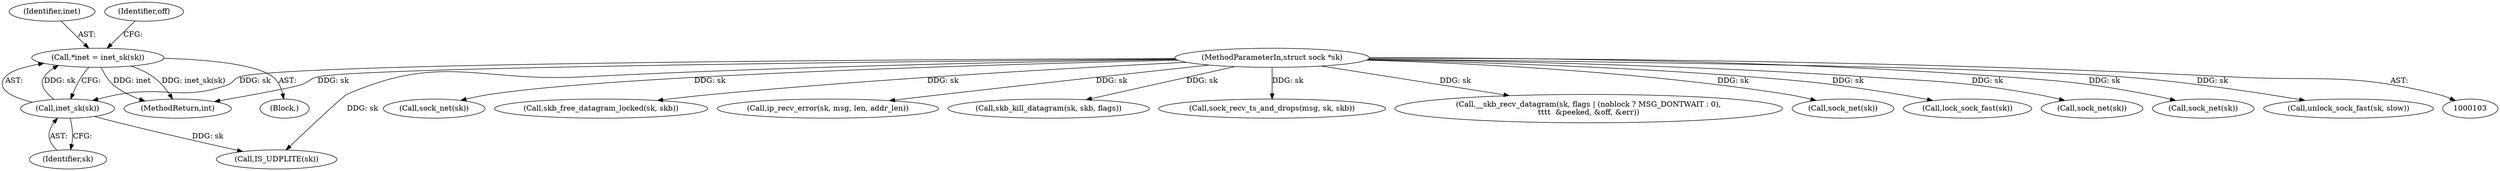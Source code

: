 digraph "0_linux_beb39db59d14990e401e235faf66a6b9b31240b0@pointer" {
"1000112" [label="(Call,*inet = inet_sk(sk))"];
"1000114" [label="(Call,inet_sk(sk))"];
"1000104" [label="(MethodParameterIn,struct sock *sk)"];
"1000344" [label="(Call,sock_net(sk))"];
"1000325" [label="(Call,skb_free_datagram_locked(sk, skb))"];
"1000114" [label="(Call,inet_sk(sk))"];
"1000136" [label="(Call,ip_recv_error(sk, msg, len, addr_len))"];
"1000338" [label="(Call,skb_kill_datagram(sk, skb, flags))"];
"1000113" [label="(Identifier,inet)"];
"1000260" [label="(Call,sock_recv_ts_and_drops(msg, sk, skb))"];
"1000104" [label="(MethodParameterIn,struct sock *sk)"];
"1000144" [label="(Call,__skb_recv_datagram(sk, flags | (noblock ? MSG_DONTWAIT : 0),\n\t\t\t\t  &peeked, &off, &err))"];
"1000115" [label="(Identifier,sk)"];
"1000247" [label="(Call,sock_net(sk))"];
"1000112" [label="(Call,*inet = inet_sk(sk))"];
"1000110" [label="(Block,)"];
"1000334" [label="(Call,lock_sock_fast(sk))"];
"1000256" [label="(Call,sock_net(sk))"];
"1000363" [label="(MethodReturn,int)"];
"1000349" [label="(Call,sock_net(sk))"];
"1000353" [label="(Call,unlock_sock_fast(sk, slow))"];
"1000122" [label="(Identifier,off)"];
"1000128" [label="(Call,IS_UDPLITE(sk))"];
"1000112" -> "1000110"  [label="AST: "];
"1000112" -> "1000114"  [label="CFG: "];
"1000113" -> "1000112"  [label="AST: "];
"1000114" -> "1000112"  [label="AST: "];
"1000122" -> "1000112"  [label="CFG: "];
"1000112" -> "1000363"  [label="DDG: inet_sk(sk)"];
"1000112" -> "1000363"  [label="DDG: inet"];
"1000114" -> "1000112"  [label="DDG: sk"];
"1000114" -> "1000115"  [label="CFG: "];
"1000115" -> "1000114"  [label="AST: "];
"1000104" -> "1000114"  [label="DDG: sk"];
"1000114" -> "1000128"  [label="DDG: sk"];
"1000104" -> "1000103"  [label="AST: "];
"1000104" -> "1000363"  [label="DDG: sk"];
"1000104" -> "1000128"  [label="DDG: sk"];
"1000104" -> "1000136"  [label="DDG: sk"];
"1000104" -> "1000144"  [label="DDG: sk"];
"1000104" -> "1000247"  [label="DDG: sk"];
"1000104" -> "1000256"  [label="DDG: sk"];
"1000104" -> "1000260"  [label="DDG: sk"];
"1000104" -> "1000325"  [label="DDG: sk"];
"1000104" -> "1000334"  [label="DDG: sk"];
"1000104" -> "1000338"  [label="DDG: sk"];
"1000104" -> "1000344"  [label="DDG: sk"];
"1000104" -> "1000349"  [label="DDG: sk"];
"1000104" -> "1000353"  [label="DDG: sk"];
}
